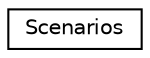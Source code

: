 digraph "Graphical Class Hierarchy"
{
 // LATEX_PDF_SIZE
  edge [fontname="Helvetica",fontsize="10",labelfontname="Helvetica",labelfontsize="10"];
  node [fontname="Helvetica",fontsize="10",shape=record];
  rankdir="LR";
  Node0 [label="Scenarios",height=0.2,width=0.4,color="black", fillcolor="white", style="filled",URL="$struct_scenarios.html",tooltip="The MSVPA Scenarios data structure."];
}

